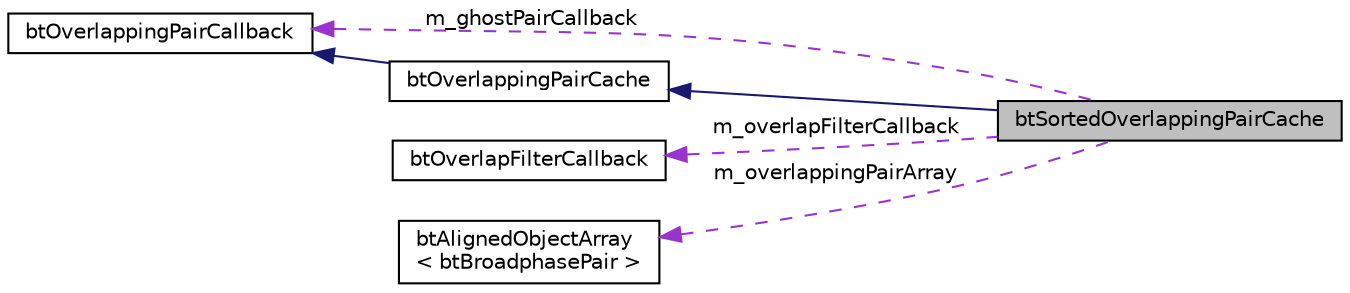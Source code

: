 digraph "btSortedOverlappingPairCache"
{
  edge [fontname="Helvetica",fontsize="10",labelfontname="Helvetica",labelfontsize="10"];
  node [fontname="Helvetica",fontsize="10",shape=record];
  rankdir="LR";
  Node1 [label="btSortedOverlappingPairCache",height=0.2,width=0.4,color="black", fillcolor="grey75", style="filled", fontcolor="black"];
  Node2 -> Node1 [dir="back",color="midnightblue",fontsize="10",style="solid",fontname="Helvetica"];
  Node2 [label="btOverlappingPairCache",height=0.2,width=0.4,color="black", fillcolor="white", style="filled",URL="$classbt_overlapping_pair_cache.html"];
  Node3 -> Node2 [dir="back",color="midnightblue",fontsize="10",style="solid",fontname="Helvetica"];
  Node3 [label="btOverlappingPairCallback",height=0.2,width=0.4,color="black", fillcolor="white", style="filled",URL="$classbt_overlapping_pair_callback.html",tooltip="The btOverlappingPairCallback class is an additional optional broadphase user callback for adding/rem..."];
  Node4 -> Node1 [dir="back",color="darkorchid3",fontsize="10",style="dashed",label=" m_overlapFilterCallback" ,fontname="Helvetica"];
  Node4 [label="btOverlapFilterCallback",height=0.2,width=0.4,color="black", fillcolor="white", style="filled",URL="$structbt_overlap_filter_callback.html"];
  Node3 -> Node1 [dir="back",color="darkorchid3",fontsize="10",style="dashed",label=" m_ghostPairCallback" ,fontname="Helvetica"];
  Node5 -> Node1 [dir="back",color="darkorchid3",fontsize="10",style="dashed",label=" m_overlappingPairArray" ,fontname="Helvetica"];
  Node5 [label="btAlignedObjectArray\l\< btBroadphasePair \>",height=0.2,width=0.4,color="black", fillcolor="white", style="filled",URL="$classbt_aligned_object_array.html"];
}
